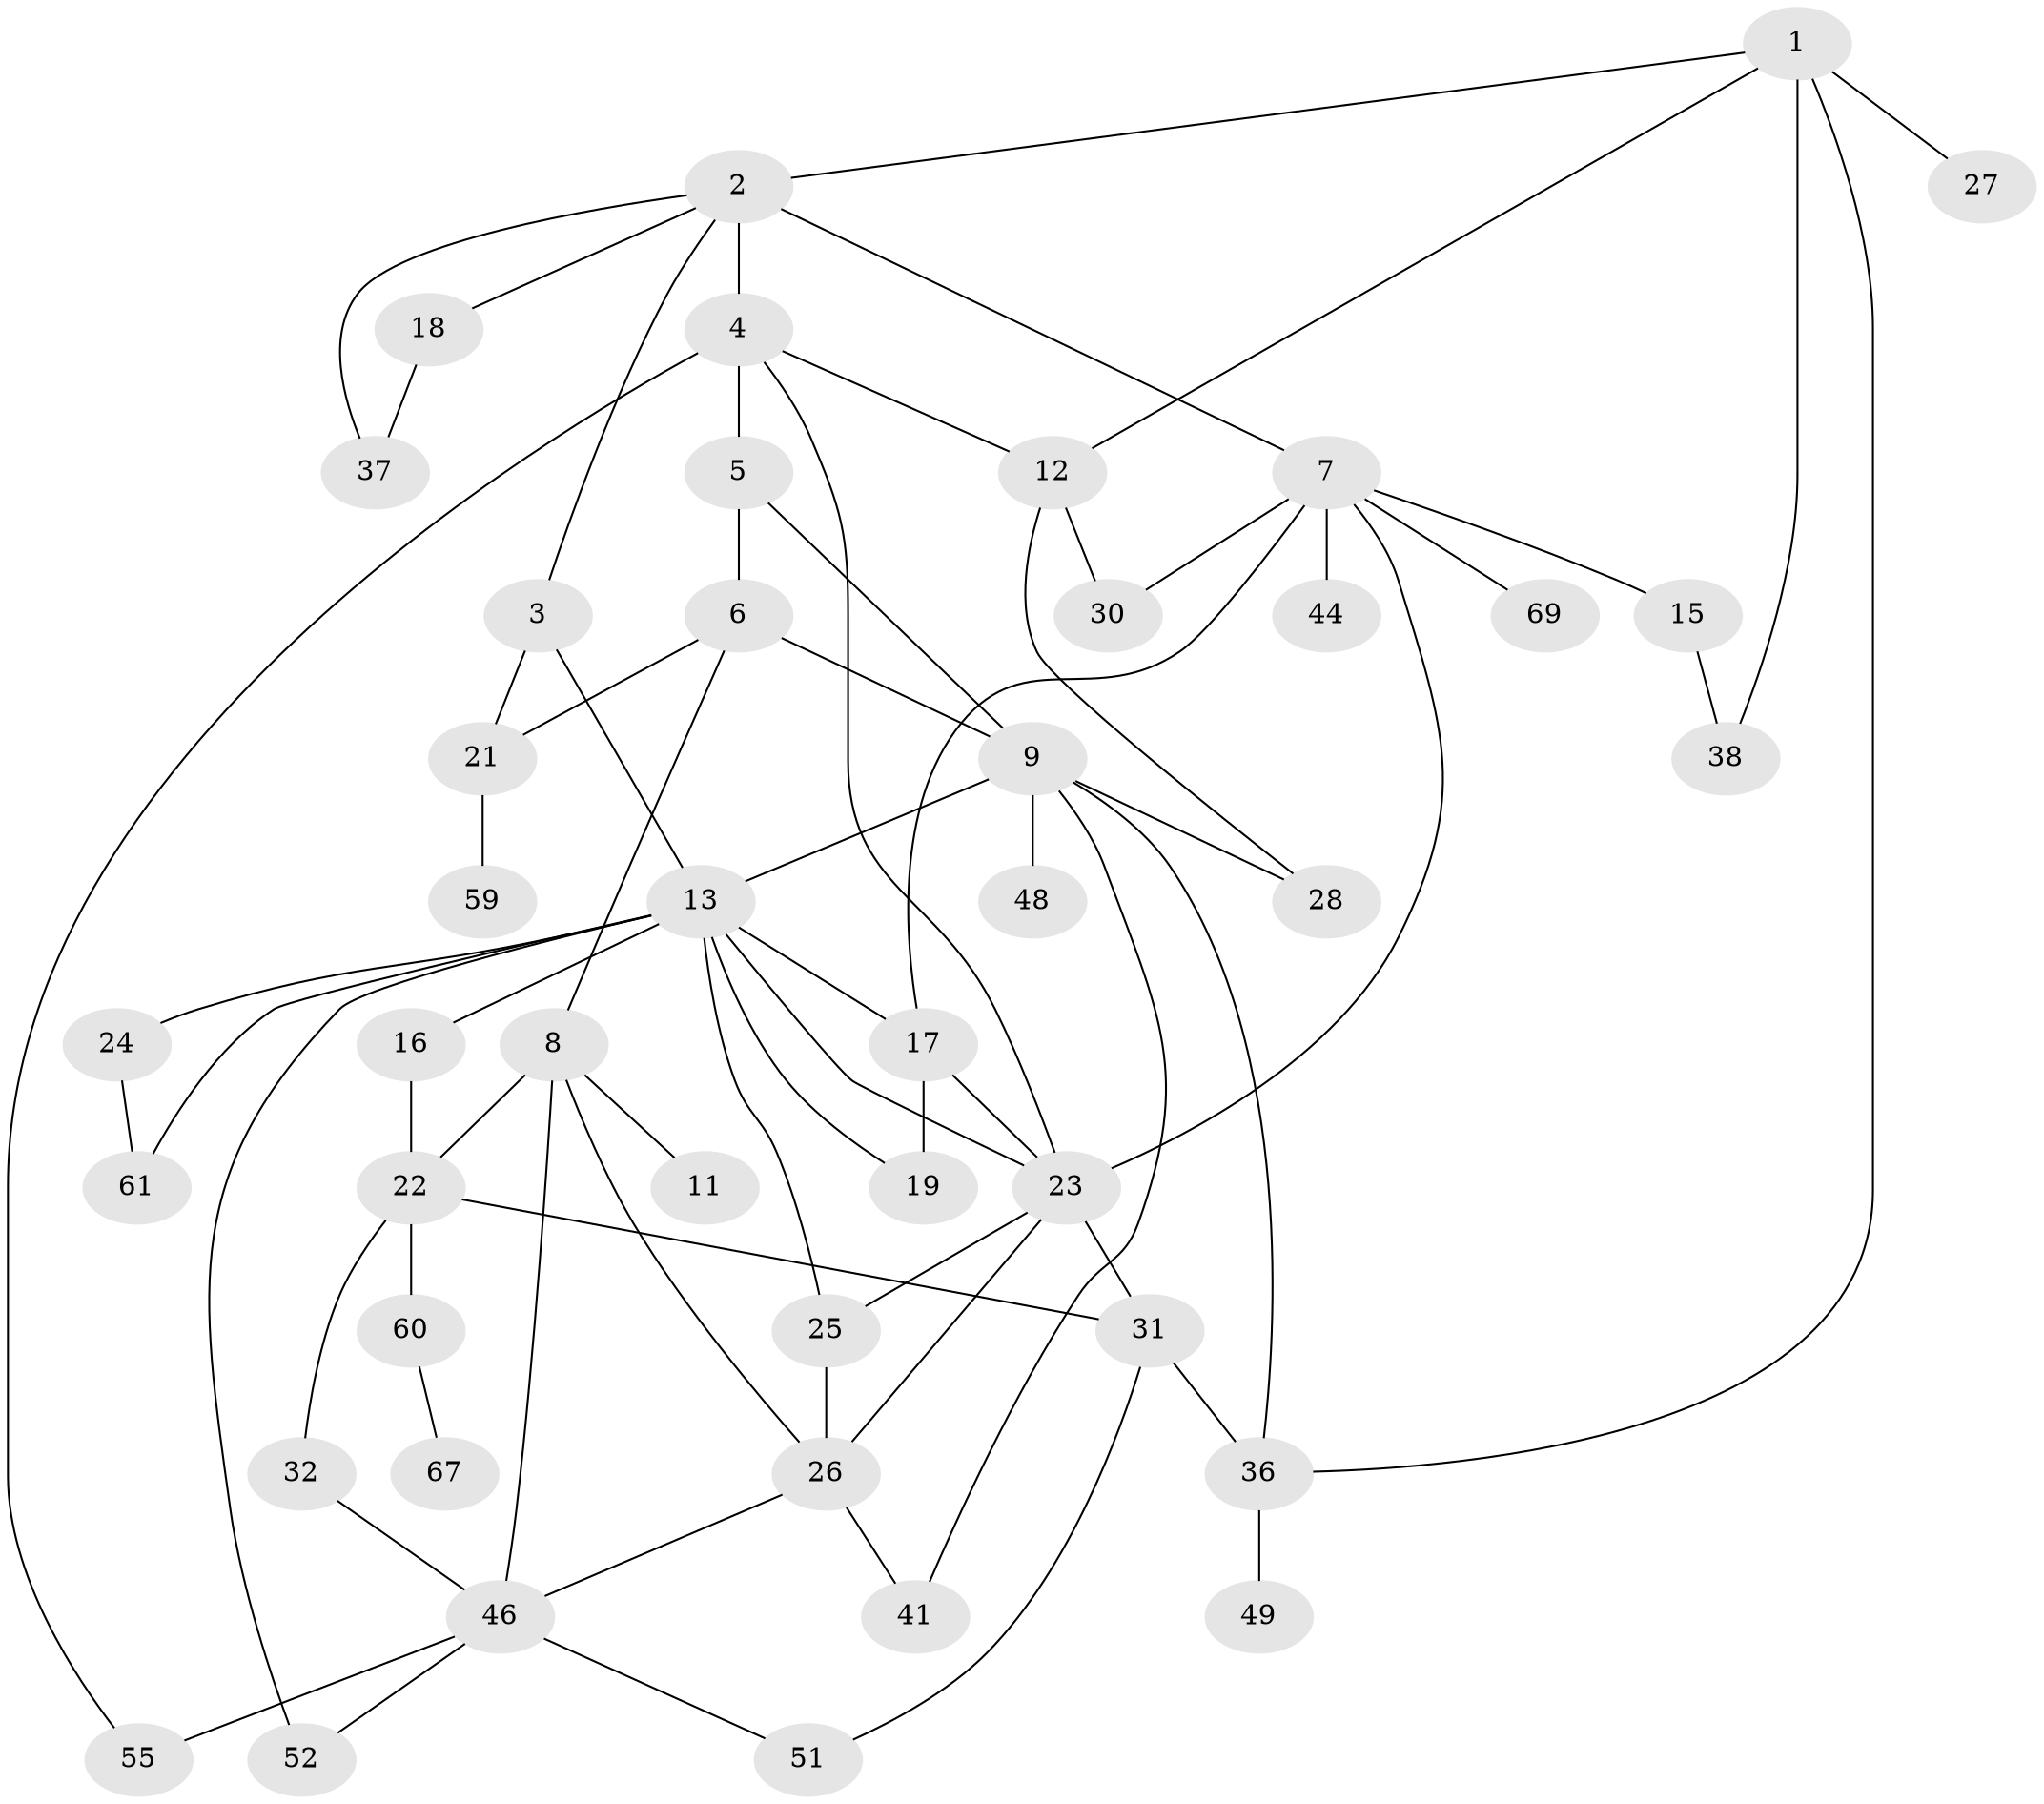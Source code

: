 // original degree distribution, {5: 0.10144927536231885, 7: 0.014492753623188406, 3: 0.21739130434782608, 6: 0.028985507246376812, 4: 0.08695652173913043, 2: 0.37681159420289856, 8: 0.014492753623188406, 1: 0.15942028985507245}
// Generated by graph-tools (version 1.1) at 2025/10/02/27/25 16:10:53]
// undirected, 44 vertices, 70 edges
graph export_dot {
graph [start="1"]
  node [color=gray90,style=filled];
  1 [super="+63"];
  2 [super="+35"];
  3;
  4 [super="+53"];
  5;
  6 [super="+20"];
  7 [super="+29"];
  8 [super="+14"];
  9 [super="+10"];
  11 [super="+64"];
  12 [super="+43"];
  13 [super="+45"];
  15 [super="+39"];
  16 [super="+47"];
  17 [super="+65"];
  18;
  19;
  21 [super="+62"];
  22;
  23 [super="+42"];
  24 [super="+57"];
  25;
  26 [super="+33"];
  27;
  28;
  30 [super="+34"];
  31;
  32 [super="+54"];
  36 [super="+40"];
  37 [super="+68"];
  38;
  41 [super="+50"];
  44;
  46 [super="+56"];
  48;
  49;
  51;
  52;
  55 [super="+58"];
  59;
  60 [super="+66"];
  61;
  67;
  69;
  1 -- 2;
  1 -- 12;
  1 -- 27;
  1 -- 38;
  1 -- 36;
  2 -- 3;
  2 -- 4 [weight=2];
  2 -- 7;
  2 -- 18;
  2 -- 37;
  3 -- 13;
  3 -- 21;
  4 -- 5;
  4 -- 12;
  4 -- 55;
  4 -- 23;
  5 -- 6;
  5 -- 9;
  6 -- 8;
  6 -- 21;
  6 -- 9 [weight=2];
  7 -- 15;
  7 -- 23;
  7 -- 30;
  7 -- 69;
  7 -- 17;
  7 -- 44;
  8 -- 11;
  8 -- 46;
  8 -- 26;
  8 -- 22;
  9 -- 13;
  9 -- 28;
  9 -- 36;
  9 -- 48;
  9 -- 41;
  12 -- 28;
  12 -- 30;
  13 -- 16;
  13 -- 17;
  13 -- 24;
  13 -- 61;
  13 -- 23;
  13 -- 19;
  13 -- 25;
  13 -- 52;
  15 -- 38;
  16 -- 22;
  17 -- 19;
  17 -- 23;
  18 -- 37;
  21 -- 59;
  22 -- 31;
  22 -- 32;
  22 -- 60;
  23 -- 25;
  23 -- 31;
  23 -- 26;
  24 -- 61;
  25 -- 26;
  26 -- 46;
  26 -- 41;
  31 -- 51;
  31 -- 36;
  32 -- 46;
  36 -- 49;
  46 -- 52;
  46 -- 51;
  46 -- 55;
  60 -- 67;
}
